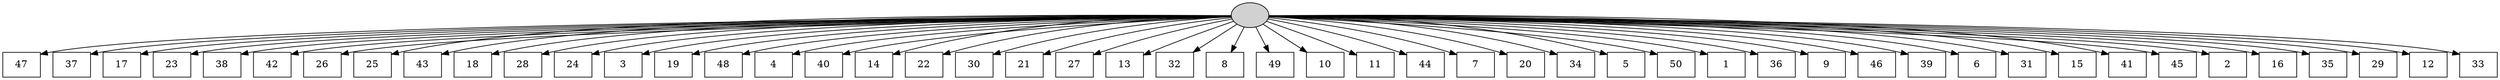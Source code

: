 digraph G {
0[style=filled, fillcolor=grey82, label=""];
1[shape=box,style=filled, fillcolor=white,label="47\n"];
2[shape=box,style=filled, fillcolor=white,label="37\n"];
3[shape=box,style=filled, fillcolor=white,label="17\n"];
4[shape=box,style=filled, fillcolor=white,label="23\n"];
5[shape=box,style=filled, fillcolor=white,label="38\n"];
6[shape=box,style=filled, fillcolor=white,label="42\n"];
7[shape=box,style=filled, fillcolor=white,label="26\n"];
8[shape=box,style=filled, fillcolor=white,label="25\n"];
9[shape=box,style=filled, fillcolor=white,label="43\n"];
10[shape=box,style=filled, fillcolor=white,label="18\n"];
11[shape=box,style=filled, fillcolor=white,label="28\n"];
12[shape=box,style=filled, fillcolor=white,label="24\n"];
13[shape=box,style=filled, fillcolor=white,label="3\n"];
14[shape=box,style=filled, fillcolor=white,label="19\n"];
15[shape=box,style=filled, fillcolor=white,label="48\n"];
16[shape=box,style=filled, fillcolor=white,label="4\n"];
17[shape=box,style=filled, fillcolor=white,label="40\n"];
18[shape=box,style=filled, fillcolor=white,label="14\n"];
19[shape=box,style=filled, fillcolor=white,label="22\n"];
20[shape=box,style=filled, fillcolor=white,label="30\n"];
21[shape=box,style=filled, fillcolor=white,label="21\n"];
22[shape=box,style=filled, fillcolor=white,label="27\n"];
23[shape=box,style=filled, fillcolor=white,label="13\n"];
24[shape=box,style=filled, fillcolor=white,label="32\n"];
25[shape=box,style=filled, fillcolor=white,label="8\n"];
26[shape=box,style=filled, fillcolor=white,label="49\n"];
27[shape=box,style=filled, fillcolor=white,label="10\n"];
28[shape=box,style=filled, fillcolor=white,label="11\n"];
29[shape=box,style=filled, fillcolor=white,label="44\n"];
30[shape=box,style=filled, fillcolor=white,label="7\n"];
31[shape=box,style=filled, fillcolor=white,label="20\n"];
32[shape=box,style=filled, fillcolor=white,label="34\n"];
33[shape=box,style=filled, fillcolor=white,label="5\n"];
34[shape=box,style=filled, fillcolor=white,label="50\n"];
35[shape=box,style=filled, fillcolor=white,label="1\n"];
36[shape=box,style=filled, fillcolor=white,label="36\n"];
37[shape=box,style=filled, fillcolor=white,label="9\n"];
38[shape=box,style=filled, fillcolor=white,label="46\n"];
39[shape=box,style=filled, fillcolor=white,label="39\n"];
40[shape=box,style=filled, fillcolor=white,label="6\n"];
41[shape=box,style=filled, fillcolor=white,label="31\n"];
42[shape=box,style=filled, fillcolor=white,label="15\n"];
43[shape=box,style=filled, fillcolor=white,label="41\n"];
44[shape=box,style=filled, fillcolor=white,label="45\n"];
45[shape=box,style=filled, fillcolor=white,label="2\n"];
46[shape=box,style=filled, fillcolor=white,label="16\n"];
47[shape=box,style=filled, fillcolor=white,label="35\n"];
48[shape=box,style=filled, fillcolor=white,label="29\n"];
49[shape=box,style=filled, fillcolor=white,label="12\n"];
50[shape=box,style=filled, fillcolor=white,label="33\n"];
0->1 ;
0->2 ;
0->3 ;
0->4 ;
0->5 ;
0->6 ;
0->7 ;
0->8 ;
0->9 ;
0->10 ;
0->11 ;
0->12 ;
0->13 ;
0->14 ;
0->15 ;
0->16 ;
0->17 ;
0->18 ;
0->19 ;
0->20 ;
0->21 ;
0->22 ;
0->23 ;
0->24 ;
0->25 ;
0->26 ;
0->27 ;
0->28 ;
0->29 ;
0->30 ;
0->31 ;
0->32 ;
0->33 ;
0->34 ;
0->35 ;
0->36 ;
0->37 ;
0->38 ;
0->39 ;
0->40 ;
0->41 ;
0->42 ;
0->43 ;
0->44 ;
0->45 ;
0->46 ;
0->47 ;
0->48 ;
0->49 ;
0->50 ;
}
